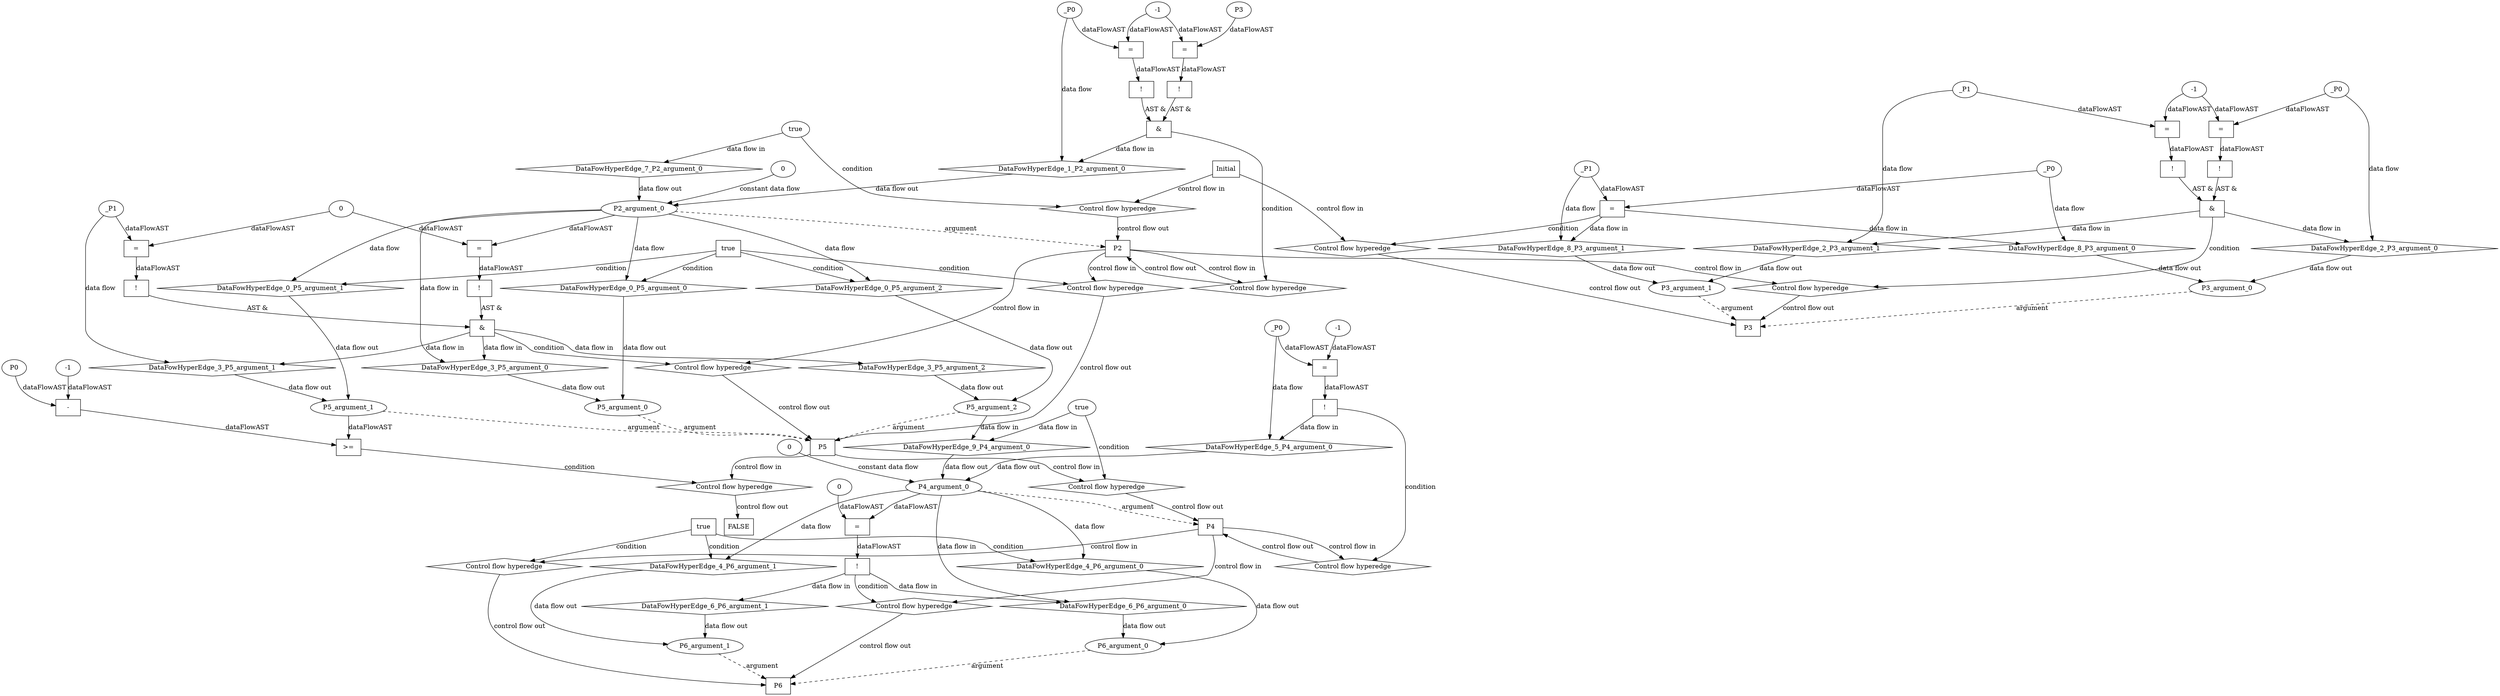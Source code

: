 digraph dag {
"P2" [label="P2" nodeName="P2" class=cfn  shape="rect"];
"P3" [label="P3" nodeName="P3" class=cfn  shape="rect"];
"P4" [label="P4" nodeName="P4" class=cfn  shape="rect"];
"P5" [label="P5" nodeName="P5" class=cfn  shape="rect"];
"P6" [label="P6" nodeName="P6" class=cfn  shape="rect"];
FALSE [label="FALSE" nodeName=FALSE class=cfn  shape="rect"];
Initial [label="Initial" nodeName=Initial class=cfn  shape="rect"];
ControlFowHyperEdge_0 [label="Control flow hyperedge" nodeName=ControlFowHyperEdge_0 class=controlFlowHyperEdge shape="diamond"];
"P2" -> ControlFowHyperEdge_0 [label="control flow in"]
ControlFowHyperEdge_0 -> "P5" [label="control flow out"]
ControlFowHyperEdge_1 [label="Control flow hyperedge" nodeName=ControlFowHyperEdge_1 class=controlFlowHyperEdge shape="diamond"];
"P2" -> ControlFowHyperEdge_1 [label="control flow in"]
ControlFowHyperEdge_1 -> "P2" [label="control flow out"]
ControlFowHyperEdge_2 [label="Control flow hyperedge" nodeName=ControlFowHyperEdge_2 class=controlFlowHyperEdge shape="diamond"];
"P2" -> ControlFowHyperEdge_2 [label="control flow in"]
ControlFowHyperEdge_2 -> "P3" [label="control flow out"]
ControlFowHyperEdge_3 [label="Control flow hyperedge" nodeName=ControlFowHyperEdge_3 class=controlFlowHyperEdge shape="diamond"];
"P2" -> ControlFowHyperEdge_3 [label="control flow in"]
ControlFowHyperEdge_3 -> "P5" [label="control flow out"]
ControlFowHyperEdge_4 [label="Control flow hyperedge" nodeName=ControlFowHyperEdge_4 class=controlFlowHyperEdge shape="diamond"];
"P4" -> ControlFowHyperEdge_4 [label="control flow in"]
ControlFowHyperEdge_4 -> "P6" [label="control flow out"]
ControlFowHyperEdge_5 [label="Control flow hyperedge" nodeName=ControlFowHyperEdge_5 class=controlFlowHyperEdge shape="diamond"];
"P4" -> ControlFowHyperEdge_5 [label="control flow in"]
ControlFowHyperEdge_5 -> "P4" [label="control flow out"]
ControlFowHyperEdge_6 [label="Control flow hyperedge" nodeName=ControlFowHyperEdge_6 class=controlFlowHyperEdge shape="diamond"];
"P4" -> ControlFowHyperEdge_6 [label="control flow in"]
ControlFowHyperEdge_6 -> "P6" [label="control flow out"]
ControlFowHyperEdge_7 [label="Control flow hyperedge" nodeName=ControlFowHyperEdge_7 class=controlFlowHyperEdge shape="diamond"];
"Initial" -> ControlFowHyperEdge_7 [label="control flow in"]
ControlFowHyperEdge_7 -> "P2" [label="control flow out"]
ControlFowHyperEdge_8 [label="Control flow hyperedge" nodeName=ControlFowHyperEdge_8 class=controlFlowHyperEdge shape="diamond"];
"Initial" -> ControlFowHyperEdge_8 [label="control flow in"]
ControlFowHyperEdge_8 -> "P3" [label="control flow out"]
ControlFowHyperEdge_9 [label="Control flow hyperedge" nodeName=ControlFowHyperEdge_9 class=controlFlowHyperEdge shape="diamond"];
"P5" -> ControlFowHyperEdge_9 [label="control flow in"]
ControlFowHyperEdge_9 -> "P4" [label="control flow out"]
ControlFowHyperEdge_10 [label="Control flow hyperedge" nodeName=ControlFowHyperEdge_10 class=controlFlowHyperEdge shape="diamond"];
"P5" -> ControlFowHyperEdge_10 [label="control flow in"]
ControlFowHyperEdge_10 -> "FALSE" [label="control flow out"]
"P5_argument_0" [label="P5_argument_0" nodeName=argument0 class=argument  head="P5" shape="oval"];
"P5_argument_0" -> "P5"[label="argument" style="dashed"]
"P5_argument_1" [label="P5_argument_1" nodeName=argument1 class=argument  head="P5" shape="oval"];
"P5_argument_1" -> "P5"[label="argument" style="dashed"]
"P5_argument_2" [label="P5_argument_2" nodeName=argument2 class=argument  head="P5" shape="oval"];
"P5_argument_2" -> "P5"[label="argument" style="dashed"]
"P2_argument_0" [label="P2_argument_0" nodeName=argument0 class=argument  head="P2" shape="oval"];
"P2_argument_0" -> "P2"[label="argument" style="dashed"]
"P3_argument_0" [label="P3_argument_0" nodeName=argument0 class=argument  head="P3" shape="oval"];
"P3_argument_0" -> "P3"[label="argument" style="dashed"]
"P3_argument_1" [label="P3_argument_1" nodeName=argument1 class=argument  head="P3" shape="oval"];
"P3_argument_1" -> "P3"[label="argument" style="dashed"]
"P6_argument_0" [label="P6_argument_0" nodeName=argument0 class=argument  head="P6" shape="oval"];
"P6_argument_0" -> "P6"[label="argument" style="dashed"]
"P6_argument_1" [label="P6_argument_1" nodeName=argument1 class=argument  head="P6" shape="oval"];
"P6_argument_1" -> "P6"[label="argument" style="dashed"]
"P4_argument_0" [label="P4_argument_0" nodeName=argument0 class=argument  head="P4" shape="oval"];
"P4_argument_0" -> "P4"[label="argument" style="dashed"]

"true_0" [label="true" nodeName="true_0" class=true shape="rect"];
"true_0" -> "ControlFowHyperEdge_0" [label="condition"];

"P2_argument_0" -> "DataFowHyperEdge_0_P5_argument_0" [label="data flow"];

"P2_argument_0" -> "DataFowHyperEdge_0_P5_argument_1" [label="data flow"];

"P2_argument_0" -> "DataFowHyperEdge_0_P5_argument_2" [label="data flow"];
"xxxP2___P2_1xxx_and" [label="&" nodeName="xxxP2___P2_1xxx_and" class=Operator shape="rect"];
"xxxP2___P2_1xxxguard_0_node_0" [label="!" nodeName="xxxP2___P2_1xxxguard_0_node_0" class=Operator shape="rect"];
"xxxP2___P2_1xxxguard_0_node_1" [label="=" nodeName="xxxP2___P2_1xxxguard_0_node_1" class=Operator  shape="rect"];
"xxxP2___P2_1xxxguard_0_node_2" [label="P3" nodeName="xxxP2___P2_1xxxguard_0_node_2" class=Constant ];
"xxxP2___P2_1xxxguard_0_node_3" [label="-1" nodeName="xxxP2___P2_1xxxguard_0_node_3" class=Literal ];
"xxxP2___P2_1xxxguard_0_node_1" -> "xxxP2___P2_1xxxguard_0_node_0"[label="dataFlowAST"]
"xxxP2___P2_1xxxguard_0_node_2" -> "xxxP2___P2_1xxxguard_0_node_1"[label="dataFlowAST"]
"xxxP2___P2_1xxxguard_0_node_3" -> "xxxP2___P2_1xxxguard_0_node_1"[label="dataFlowAST"]

"xxxP2___P2_1xxxguard_0_node_0" -> "xxxP2___P2_1xxx_and" [label="AST &"];
"xxxP2___P2_1xxxguard1_node_0" [label="!" nodeName="xxxP2___P2_1xxxguard1_node_0" class=Operator shape="rect"];
"xxxP2___P2_1xxxguard1_node_1" [label="=" nodeName="xxxP2___P2_1xxxguard1_node_1" class=Operator  shape="rect"];
"xxxP2___P2_1xxxguard1_node_1" -> "xxxP2___P2_1xxxguard1_node_0"[label="dataFlowAST"]
"xxxP2___P2_1xxxdataFlow_0_node_0" -> "xxxP2___P2_1xxxguard1_node_1"[label="dataFlowAST"]
"xxxP2___P2_1xxxguard_0_node_3" -> "xxxP2___P2_1xxxguard1_node_1"[label="dataFlowAST"]

"xxxP2___P2_1xxxguard1_node_0" -> "xxxP2___P2_1xxx_and" [label="AST &"];
"xxxP2___P2_1xxx_and" -> "ControlFowHyperEdge_1" [label="condition"];
"xxxP2___P2_1xxxdataFlow_0_node_0" [label="_P0" nodeName="xxxP2___P2_1xxxdataFlow_0_node_0" class=Constant ];

"xxxP2___P2_1xxxdataFlow_0_node_0" -> "DataFowHyperEdge_1_P2_argument_0" [label="data flow"];
"xxxP3___P2_2xxx_and" [label="&" nodeName="xxxP3___P2_2xxx_and" class=Operator shape="rect"];
"xxxP3___P2_2xxxguard_0_node_0" [label="!" nodeName="xxxP3___P2_2xxxguard_0_node_0" class=Operator shape="rect"];
"xxxP3___P2_2xxxguard_0_node_1" [label="=" nodeName="xxxP3___P2_2xxxguard_0_node_1" class=Operator  shape="rect"];
"xxxP3___P2_2xxxguard_0_node_3" [label="-1" nodeName="xxxP3___P2_2xxxguard_0_node_3" class=Literal ];
"xxxP3___P2_2xxxguard_0_node_1" -> "xxxP3___P2_2xxxguard_0_node_0"[label="dataFlowAST"]
"xxxP3___P2_2xxxdataFlow1_node_0" -> "xxxP3___P2_2xxxguard_0_node_1"[label="dataFlowAST"]
"xxxP3___P2_2xxxguard_0_node_3" -> "xxxP3___P2_2xxxguard_0_node_1"[label="dataFlowAST"]

"xxxP3___P2_2xxxguard_0_node_0" -> "xxxP3___P2_2xxx_and" [label="AST &"];
"xxxP3___P2_2xxxguard1_node_0" [label="!" nodeName="xxxP3___P2_2xxxguard1_node_0" class=Operator shape="rect"];
"xxxP3___P2_2xxxguard1_node_1" [label="=" nodeName="xxxP3___P2_2xxxguard1_node_1" class=Operator  shape="rect"];
"xxxP3___P2_2xxxguard1_node_1" -> "xxxP3___P2_2xxxguard1_node_0"[label="dataFlowAST"]
"xxxP3___P2_2xxxdataFlow_0_node_0" -> "xxxP3___P2_2xxxguard1_node_1"[label="dataFlowAST"]
"xxxP3___P2_2xxxguard_0_node_3" -> "xxxP3___P2_2xxxguard1_node_1"[label="dataFlowAST"]

"xxxP3___P2_2xxxguard1_node_0" -> "xxxP3___P2_2xxx_and" [label="AST &"];
"xxxP3___P2_2xxx_and" -> "ControlFowHyperEdge_2" [label="condition"];
"xxxP3___P2_2xxxdataFlow_0_node_0" [label="_P0" nodeName="xxxP3___P2_2xxxdataFlow_0_node_0" class=Constant ];

"xxxP3___P2_2xxxdataFlow_0_node_0" -> "DataFowHyperEdge_2_P3_argument_0" [label="data flow"];
"xxxP3___P2_2xxxdataFlow1_node_0" [label="_P1" nodeName="xxxP3___P2_2xxxdataFlow1_node_0" class=Constant ];

"xxxP3___P2_2xxxdataFlow1_node_0" -> "DataFowHyperEdge_2_P3_argument_1" [label="data flow"];
"xxxP5___P2_3xxx_and" [label="&" nodeName="xxxP5___P2_3xxx_and" class=Operator shape="rect"];
"xxxP5___P2_3xxxguard_0_node_0" [label="!" nodeName="xxxP5___P2_3xxxguard_0_node_0" class=Operator shape="rect"];
"xxxP5___P2_3xxxguard_0_node_1" [label="=" nodeName="xxxP5___P2_3xxxguard_0_node_1" class=Operator  shape="rect"];
"xxxP5___P2_3xxxguard_0_node_3" [label="0" nodeName="xxxP5___P2_3xxxguard_0_node_3" class=Literal ];
"xxxP5___P2_3xxxguard_0_node_1" -> "xxxP5___P2_3xxxguard_0_node_0"[label="dataFlowAST"]
"xxxP5___P2_3xxxdataFlow_0_node_0" -> "xxxP5___P2_3xxxguard_0_node_1"[label="dataFlowAST"]
"xxxP5___P2_3xxxguard_0_node_3" -> "xxxP5___P2_3xxxguard_0_node_1"[label="dataFlowAST"]

"xxxP5___P2_3xxxguard_0_node_0" -> "xxxP5___P2_3xxx_and" [label="AST &"];
"xxxP5___P2_3xxxguard1_node_0" [label="!" nodeName="xxxP5___P2_3xxxguard1_node_0" class=Operator shape="rect"];
"xxxP5___P2_3xxxguard1_node_1" [label="=" nodeName="xxxP5___P2_3xxxguard1_node_1" class=Operator  shape="rect"];
"xxxP5___P2_3xxxguard1_node_1" -> "xxxP5___P2_3xxxguard1_node_0"[label="dataFlowAST"]
"P2_argument_0" -> "xxxP5___P2_3xxxguard1_node_1"[label="dataFlowAST"]
"xxxP5___P2_3xxxguard_0_node_3" -> "xxxP5___P2_3xxxguard1_node_1"[label="dataFlowAST"]

"xxxP5___P2_3xxxguard1_node_0" -> "xxxP5___P2_3xxx_and" [label="AST &"];
"xxxP5___P2_3xxx_and" -> "ControlFowHyperEdge_3" [label="condition"];
"xxxP5___P2_3xxxdataFlow_0_node_0" [label="_P1" nodeName="xxxP5___P2_3xxxdataFlow_0_node_0" class=Constant ];

"xxxP5___P2_3xxxdataFlow_0_node_0" -> "DataFowHyperEdge_3_P5_argument_1" [label="data flow"];
"true_4" [label="true" nodeName="true_4" class=true shape="rect"];
"true_4" -> "ControlFowHyperEdge_4" [label="condition"];

"P4_argument_0" -> "DataFowHyperEdge_4_P6_argument_0" [label="data flow"];

"P4_argument_0" -> "DataFowHyperEdge_4_P6_argument_1" [label="data flow"];
"xxxP4___P4_5xxxguard_0_node_0" [label="!" nodeName="xxxP4___P4_5xxxguard_0_node_0" class=Operator shape="rect"];
"xxxP4___P4_5xxxguard_0_node_1" [label="=" nodeName="xxxP4___P4_5xxxguard_0_node_1" class=Operator  shape="rect"];
"xxxP4___P4_5xxxguard_0_node_3" [label="-1" nodeName="xxxP4___P4_5xxxguard_0_node_3" class=Literal ];
"xxxP4___P4_5xxxguard_0_node_1" -> "xxxP4___P4_5xxxguard_0_node_0"[label="dataFlowAST"]
"xxxP4___P4_5xxxdataFlow_0_node_0" -> "xxxP4___P4_5xxxguard_0_node_1"[label="dataFlowAST"]
"xxxP4___P4_5xxxguard_0_node_3" -> "xxxP4___P4_5xxxguard_0_node_1"[label="dataFlowAST"]

"xxxP4___P4_5xxxguard_0_node_0" -> "ControlFowHyperEdge_5" [label="condition"];
"xxxP4___P4_5xxxdataFlow_0_node_0" [label="_P0" nodeName="xxxP4___P4_5xxxdataFlow_0_node_0" class=Constant ];

"xxxP4___P4_5xxxdataFlow_0_node_0" -> "DataFowHyperEdge_5_P4_argument_0" [label="data flow"];
"xxxP6___P4_6xxxguard_0_node_0" [label="!" nodeName="xxxP6___P4_6xxxguard_0_node_0" class=Operator shape="rect"];
"xxxP6___P4_6xxxguard_0_node_1" [label="=" nodeName="xxxP6___P4_6xxxguard_0_node_1" class=Operator  shape="rect"];
"xxxP6___P4_6xxxguard_0_node_3" [label="0" nodeName="xxxP6___P4_6xxxguard_0_node_3" class=Literal ];
"xxxP6___P4_6xxxguard_0_node_1" -> "xxxP6___P4_6xxxguard_0_node_0"[label="dataFlowAST"]
"P4_argument_0" -> "xxxP6___P4_6xxxguard_0_node_1"[label="dataFlowAST"]
"xxxP6___P4_6xxxguard_0_node_3" -> "xxxP6___P4_6xxxguard_0_node_1"[label="dataFlowAST"]

"xxxP6___P4_6xxxguard_0_node_0" -> "ControlFowHyperEdge_6" [label="condition"];
"xxxP2___Initial_7xxxguard_0_node_0" [label="true" nodeName="xxxP2___Initial_7xxxguard_0_node_0" class=BoolValue ];

"xxxP2___Initial_7xxxguard_0_node_0" -> "ControlFowHyperEdge_7" [label="condition"];
"xxxP3___Initial_8xxxguard_0_node_0" [label="=" nodeName="xxxP3___Initial_8xxxguard_0_node_0" class=Operator  shape="rect"];
"xxxP3___Initial_8xxxdataFlow1_node_0" -> "xxxP3___Initial_8xxxguard_0_node_0"[label="dataFlowAST"]
"xxxP3___Initial_8xxxdataFlow_0_node_0" -> "xxxP3___Initial_8xxxguard_0_node_0"[label="dataFlowAST"]

"xxxP3___Initial_8xxxguard_0_node_0" -> "ControlFowHyperEdge_8" [label="condition"];
"xxxP3___Initial_8xxxdataFlow_0_node_0" [label="_P0" nodeName="xxxP3___Initial_8xxxdataFlow_0_node_0" class=Constant ];

"xxxP3___Initial_8xxxdataFlow_0_node_0" -> "DataFowHyperEdge_8_P3_argument_0" [label="data flow"];
"xxxP3___Initial_8xxxdataFlow1_node_0" [label="_P1" nodeName="xxxP3___Initial_8xxxdataFlow1_node_0" class=Constant ];

"xxxP3___Initial_8xxxdataFlow1_node_0" -> "DataFowHyperEdge_8_P3_argument_1" [label="data flow"];
"xxxP4___P5_9xxxguard_0_node_0" [label="true" nodeName="xxxP4___P5_9xxxguard_0_node_0" class=BoolValue ];

"xxxP4___P5_9xxxguard_0_node_0" -> "ControlFowHyperEdge_9" [label="condition"];
"xxxFALSE___P5_10xxxguard_0_node_0" [label=">=" nodeName="xxxFALSE___P5_10xxxguard_0_node_0" class=Operator  shape="rect"];
"xxxFALSE___P5_10xxxguard_0_node_2" [label="-" nodeName="xxxFALSE___P5_10xxxguard_0_node_2" class= Operator shape="rect"];
"xxxFALSE___P5_10xxxguard_0_node_3" [label="P0" nodeName="xxxFALSE___P5_10xxxguard_0_node_3" class=Constant ];
"xxxFALSE___P5_10xxxguard_0_node_4" [label="-1" nodeName="xxxFALSE___P5_10xxxguard_0_node_4" class=Literal ];
"P5_argument_1" -> "xxxFALSE___P5_10xxxguard_0_node_0"[label="dataFlowAST"]
"xxxFALSE___P5_10xxxguard_0_node_2" -> "xxxFALSE___P5_10xxxguard_0_node_0"[label="dataFlowAST"]
"xxxFALSE___P5_10xxxguard_0_node_3" -> "xxxFALSE___P5_10xxxguard_0_node_2"[label="dataFlowAST"]
"xxxFALSE___P5_10xxxguard_0_node_4" -> "xxxFALSE___P5_10xxxguard_0_node_2"[label="dataFlowAST"]

"xxxFALSE___P5_10xxxguard_0_node_0" -> "ControlFowHyperEdge_10" [label="condition"];
"DataFowHyperEdge_0_P5_argument_0" [label="DataFowHyperEdge_0_P5_argument_0" nodeName="DataFowHyperEdge_0_P5_argument_0" class=DataFlowHyperedge shape="diamond"];
"DataFowHyperEdge_0_P5_argument_0" -> "P5_argument_0"[label="data flow out"]
"true_0" -> "DataFowHyperEdge_0_P5_argument_0" [label="condition"];
"DataFowHyperEdge_0_P5_argument_1" [label="DataFowHyperEdge_0_P5_argument_1" nodeName="DataFowHyperEdge_0_P5_argument_1" class=DataFlowHyperedge shape="diamond"];
"DataFowHyperEdge_0_P5_argument_1" -> "P5_argument_1"[label="data flow out"]
"true_0" -> "DataFowHyperEdge_0_P5_argument_1" [label="condition"];
"DataFowHyperEdge_0_P5_argument_2" [label="DataFowHyperEdge_0_P5_argument_2" nodeName="DataFowHyperEdge_0_P5_argument_2" class=DataFlowHyperedge shape="diamond"];
"DataFowHyperEdge_0_P5_argument_2" -> "P5_argument_2"[label="data flow out"]
"true_0" -> "DataFowHyperEdge_0_P5_argument_2" [label="condition"];
"DataFowHyperEdge_1_P2_argument_0" [label="DataFowHyperEdge_1_P2_argument_0" nodeName="DataFowHyperEdge_1_P2_argument_0" class=DataFlowHyperedge shape="diamond"];
"DataFowHyperEdge_1_P2_argument_0" -> "P2_argument_0"[label="data flow out"]
"xxxP2___P2_1xxx_and" -> "DataFowHyperEdge_1_P2_argument_0"[label="data flow in"]
"DataFowHyperEdge_2_P3_argument_0" [label="DataFowHyperEdge_2_P3_argument_0" nodeName="DataFowHyperEdge_2_P3_argument_0" class=DataFlowHyperedge shape="diamond"];
"DataFowHyperEdge_2_P3_argument_0" -> "P3_argument_0"[label="data flow out"]
"xxxP3___P2_2xxx_and" -> "DataFowHyperEdge_2_P3_argument_0"[label="data flow in"]
"DataFowHyperEdge_2_P3_argument_1" [label="DataFowHyperEdge_2_P3_argument_1" nodeName="DataFowHyperEdge_2_P3_argument_1" class=DataFlowHyperedge shape="diamond"];
"DataFowHyperEdge_2_P3_argument_1" -> "P3_argument_1"[label="data flow out"]
"xxxP3___P2_2xxx_and" -> "DataFowHyperEdge_2_P3_argument_1"[label="data flow in"]
"DataFowHyperEdge_3_P5_argument_0" [label="DataFowHyperEdge_3_P5_argument_0" nodeName="DataFowHyperEdge_3_P5_argument_0" class=DataFlowHyperedge shape="diamond"];
"DataFowHyperEdge_3_P5_argument_0" -> "P5_argument_0"[label="data flow out"]
"xxxP5___P2_3xxx_and" -> "DataFowHyperEdge_3_P5_argument_0"[label="data flow in"]
"DataFowHyperEdge_3_P5_argument_1" [label="DataFowHyperEdge_3_P5_argument_1" nodeName="DataFowHyperEdge_3_P5_argument_1" class=DataFlowHyperedge shape="diamond"];
"DataFowHyperEdge_3_P5_argument_1" -> "P5_argument_1"[label="data flow out"]
"xxxP5___P2_3xxx_and" -> "DataFowHyperEdge_3_P5_argument_1"[label="data flow in"]
"DataFowHyperEdge_3_P5_argument_2" [label="DataFowHyperEdge_3_P5_argument_2" nodeName="DataFowHyperEdge_3_P5_argument_2" class=DataFlowHyperedge shape="diamond"];
"DataFowHyperEdge_3_P5_argument_2" -> "P5_argument_2"[label="data flow out"]
"xxxP5___P2_3xxx_and" -> "DataFowHyperEdge_3_P5_argument_2"[label="data flow in"]
"DataFowHyperEdge_4_P6_argument_0" [label="DataFowHyperEdge_4_P6_argument_0" nodeName="DataFowHyperEdge_4_P6_argument_0" class=DataFlowHyperedge shape="diamond"];
"DataFowHyperEdge_4_P6_argument_0" -> "P6_argument_0"[label="data flow out"]
"true_4" -> "DataFowHyperEdge_4_P6_argument_0" [label="condition"];
"DataFowHyperEdge_4_P6_argument_1" [label="DataFowHyperEdge_4_P6_argument_1" nodeName="DataFowHyperEdge_4_P6_argument_1" class=DataFlowHyperedge shape="diamond"];
"DataFowHyperEdge_4_P6_argument_1" -> "P6_argument_1"[label="data flow out"]
"true_4" -> "DataFowHyperEdge_4_P6_argument_1" [label="condition"];
"DataFowHyperEdge_5_P4_argument_0" [label="DataFowHyperEdge_5_P4_argument_0" nodeName="DataFowHyperEdge_5_P4_argument_0" class=DataFlowHyperedge shape="diamond"];
"DataFowHyperEdge_5_P4_argument_0" -> "P4_argument_0"[label="data flow out"]
"xxxP4___P4_5xxxguard_0_node_0" -> "DataFowHyperEdge_5_P4_argument_0"[label="data flow in"]
"DataFowHyperEdge_6_P6_argument_0" [label="DataFowHyperEdge_6_P6_argument_0" nodeName="DataFowHyperEdge_6_P6_argument_0" class=DataFlowHyperedge shape="diamond"];
"DataFowHyperEdge_6_P6_argument_0" -> "P6_argument_0"[label="data flow out"]
"xxxP6___P4_6xxxguard_0_node_0" -> "DataFowHyperEdge_6_P6_argument_0"[label="data flow in"]
"DataFowHyperEdge_6_P6_argument_1" [label="DataFowHyperEdge_6_P6_argument_1" nodeName="DataFowHyperEdge_6_P6_argument_1" class=DataFlowHyperedge shape="diamond"];
"DataFowHyperEdge_6_P6_argument_1" -> "P6_argument_1"[label="data flow out"]
"xxxP6___P4_6xxxguard_0_node_0" -> "DataFowHyperEdge_6_P6_argument_1"[label="data flow in"]
"DataFowHyperEdge_7_P2_argument_0" [label="DataFowHyperEdge_7_P2_argument_0" nodeName="DataFowHyperEdge_7_P2_argument_0" class=DataFlowHyperedge shape="diamond"];
"DataFowHyperEdge_7_P2_argument_0" -> "P2_argument_0"[label="data flow out"]
"xxxP2___Initial_7xxxguard_0_node_0" -> "DataFowHyperEdge_7_P2_argument_0"[label="data flow in"]
"DataFowHyperEdge_8_P3_argument_0" [label="DataFowHyperEdge_8_P3_argument_0" nodeName="DataFowHyperEdge_8_P3_argument_0" class=DataFlowHyperedge shape="diamond"];
"DataFowHyperEdge_8_P3_argument_0" -> "P3_argument_0"[label="data flow out"]
"xxxP3___Initial_8xxxguard_0_node_0" -> "DataFowHyperEdge_8_P3_argument_0"[label="data flow in"]
"DataFowHyperEdge_8_P3_argument_1" [label="DataFowHyperEdge_8_P3_argument_1" nodeName="DataFowHyperEdge_8_P3_argument_1" class=DataFlowHyperedge shape="diamond"];
"DataFowHyperEdge_8_P3_argument_1" -> "P3_argument_1"[label="data flow out"]
"xxxP3___Initial_8xxxguard_0_node_0" -> "DataFowHyperEdge_8_P3_argument_1"[label="data flow in"]
"DataFowHyperEdge_9_P4_argument_0" [label="DataFowHyperEdge_9_P4_argument_0" nodeName="DataFowHyperEdge_9_P4_argument_0" class=DataFlowHyperedge shape="diamond"];
"DataFowHyperEdge_9_P4_argument_0" -> "P4_argument_0"[label="data flow out"]
"xxxP4___P5_9xxxguard_0_node_0" -> "DataFowHyperEdge_9_P4_argument_0"[label="data flow in"]
"xxxP5___P2_0xxxP2_argument_0_constant_0" [label="0" nodeName="xxxP5___P2_0xxxP2_argument_0_constant_0" class=Constant];
"xxxP5___P2_0xxxP2_argument_0_constant_0" -> "P2_argument_0" [label="constant data flow"];
"xxxP6___P4_4xxxP4_argument_0_constant_0" [label="0" nodeName="xxxP6___P4_4xxxP4_argument_0_constant_0" class=Constant];
"xxxP6___P4_4xxxP4_argument_0_constant_0" -> "P4_argument_0" [label="constant data flow"];
"P2_argument_0" -> "DataFowHyperEdge_3_P5_argument_0"[label="data flow in"]
"P4_argument_0" -> "DataFowHyperEdge_6_P6_argument_0"[label="data flow in"]
"P5_argument_2" -> "DataFowHyperEdge_9_P4_argument_0"[label="data flow in"]




}
